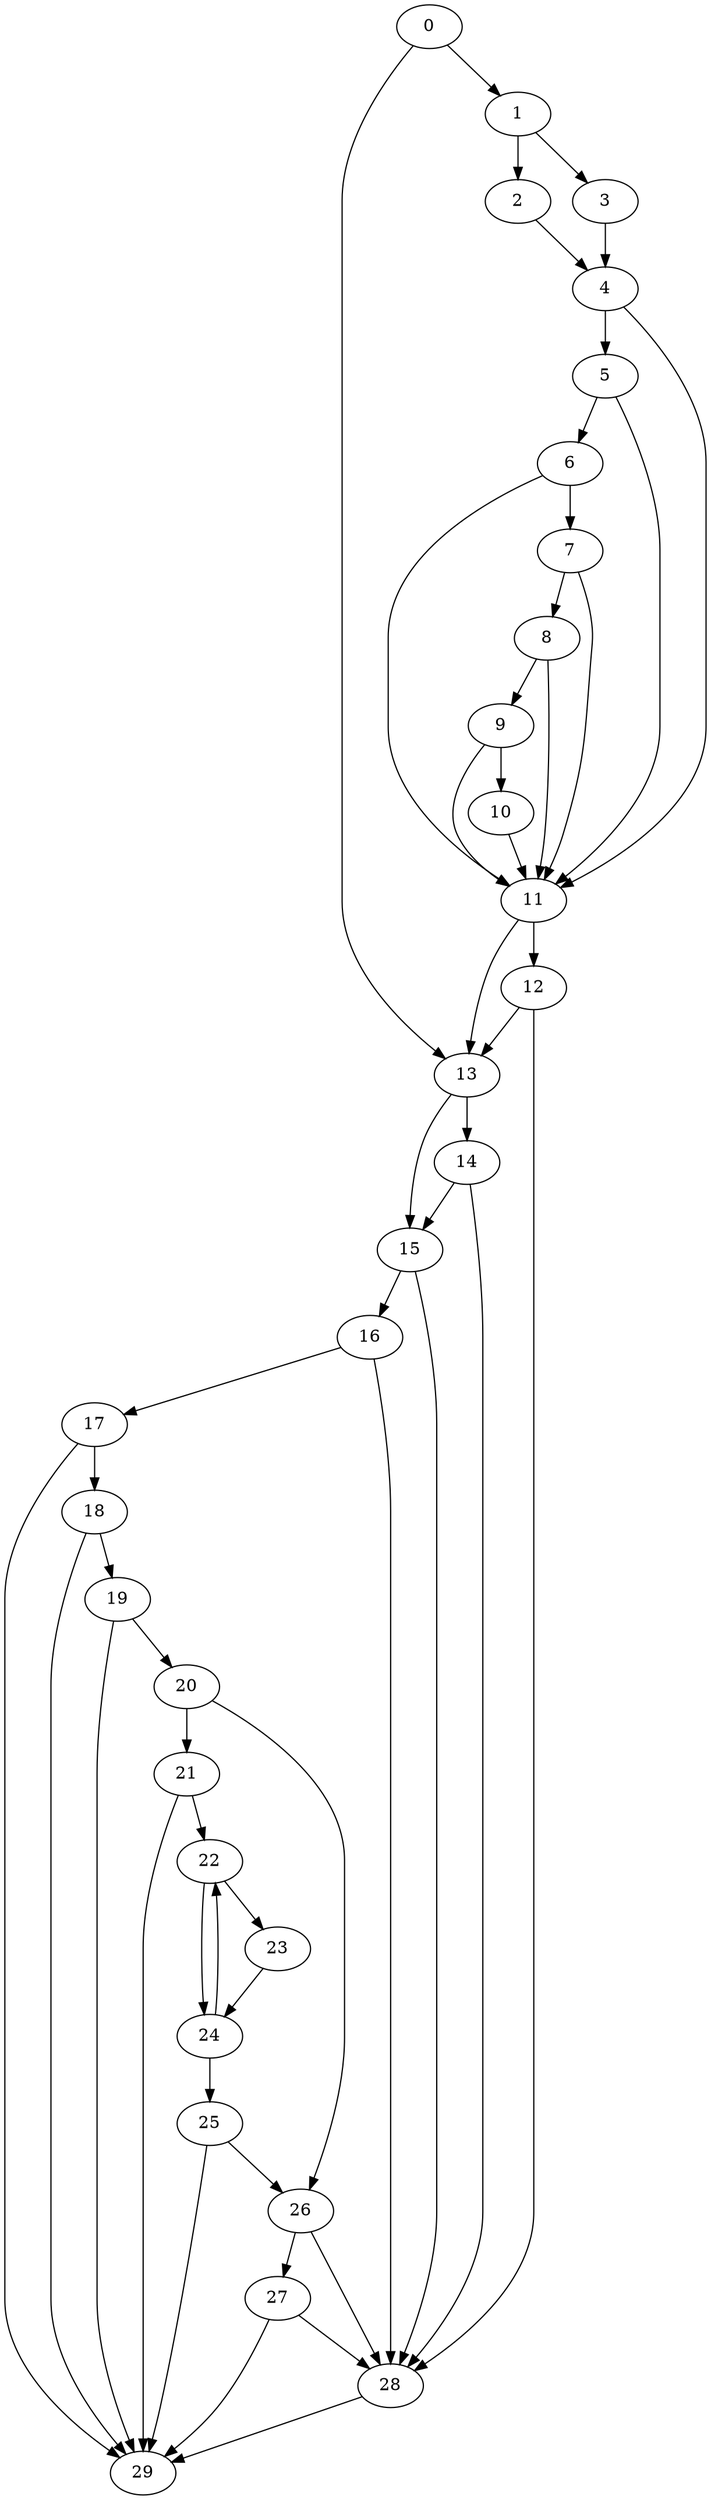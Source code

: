 digraph {
	0
	1
	2
	3
	4
	5
	6
	7
	8
	9
	10
	11
	12
	13
	14
	15
	16
	17
	18
	19
	20
	21
	22
	23
	24
	25
	26
	27
	28
	29
	11 -> 13
	12 -> 13
	0 -> 13
	13 -> 14
	20 -> 26
	25 -> 26
	26 -> 27
	4 -> 5
	16 -> 17
	20 -> 21
	22 -> 24
	23 -> 24
	1 -> 3
	5 -> 6
	0 -> 1
	1 -> 2
	15 -> 16
	18 -> 19
	7 -> 8
	4 -> 11
	5 -> 11
	6 -> 11
	7 -> 11
	8 -> 11
	9 -> 11
	10 -> 11
	13 -> 15
	14 -> 15
	21 -> 22
	24 -> 22
	22 -> 23
	21 -> 29
	25 -> 29
	27 -> 29
	28 -> 29
	17 -> 29
	18 -> 29
	19 -> 29
	3 -> 4
	2 -> 4
	6 -> 7
	17 -> 18
	8 -> 9
	24 -> 25
	9 -> 10
	11 -> 12
	19 -> 20
	27 -> 28
	12 -> 28
	14 -> 28
	15 -> 28
	16 -> 28
	26 -> 28
}
